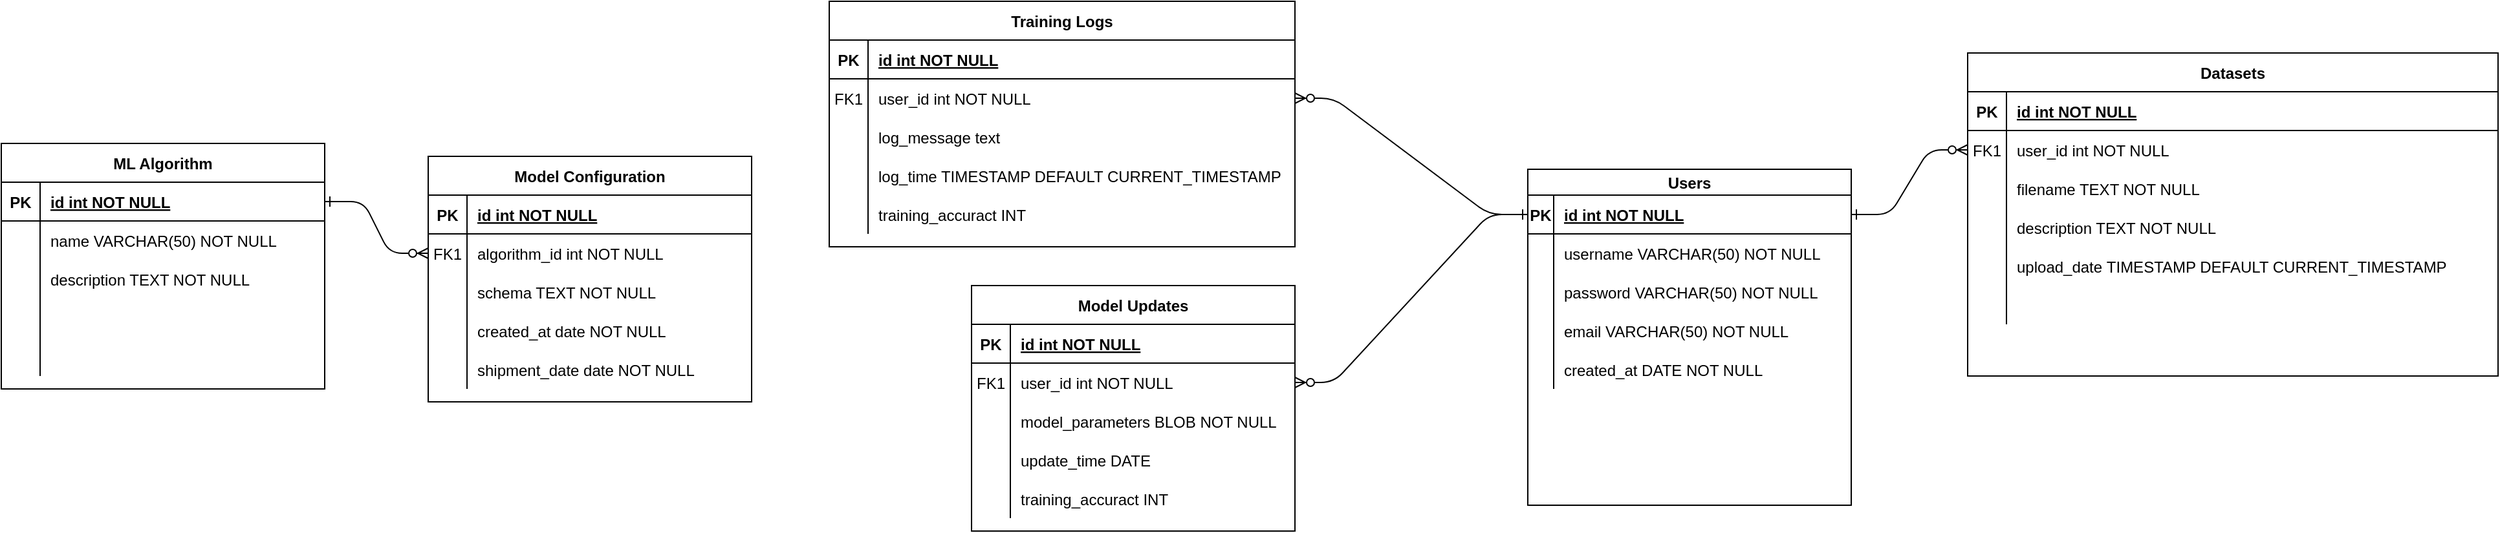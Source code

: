 <mxfile version="23.0.2" type="device">
  <diagram id="R2lEEEUBdFMjLlhIrx00" name="Page-1">
    <mxGraphModel dx="3144" dy="2044" grid="1" gridSize="10" guides="1" tooltips="1" connect="1" arrows="1" fold="1" page="1" pageScale="1" pageWidth="850" pageHeight="1100" math="0" shadow="0" extFonts="Permanent Marker^https://fonts.googleapis.com/css?family=Permanent+Marker">
      <root>
        <mxCell id="0" />
        <mxCell id="1" parent="0" />
        <mxCell id="C-vyLk0tnHw3VtMMgP7b-1" value="" style="edgeStyle=entityRelationEdgeStyle;endArrow=ERzeroToMany;startArrow=ERone;endFill=1;startFill=0;" parent="1" source="C-vyLk0tnHw3VtMMgP7b-24" target="C-vyLk0tnHw3VtMMgP7b-6" edge="1">
          <mxGeometry width="100" height="100" relative="1" as="geometry">
            <mxPoint x="340" y="720" as="sourcePoint" />
            <mxPoint x="440" y="620" as="targetPoint" />
          </mxGeometry>
        </mxCell>
        <mxCell id="C-vyLk0tnHw3VtMMgP7b-2" value="Datasets" style="shape=table;startSize=30;container=1;collapsible=1;childLayout=tableLayout;fixedRows=1;rowLines=0;fontStyle=1;align=center;resizeLast=1;" parent="1" vertex="1">
          <mxGeometry x="460" y="30" width="410" height="250" as="geometry" />
        </mxCell>
        <mxCell id="C-vyLk0tnHw3VtMMgP7b-3" value="" style="shape=partialRectangle;collapsible=0;dropTarget=0;pointerEvents=0;fillColor=none;points=[[0,0.5],[1,0.5]];portConstraint=eastwest;top=0;left=0;right=0;bottom=1;" parent="C-vyLk0tnHw3VtMMgP7b-2" vertex="1">
          <mxGeometry y="30" width="410" height="30" as="geometry" />
        </mxCell>
        <mxCell id="C-vyLk0tnHw3VtMMgP7b-4" value="PK" style="shape=partialRectangle;overflow=hidden;connectable=0;fillColor=none;top=0;left=0;bottom=0;right=0;fontStyle=1;" parent="C-vyLk0tnHw3VtMMgP7b-3" vertex="1">
          <mxGeometry width="30" height="30" as="geometry">
            <mxRectangle width="30" height="30" as="alternateBounds" />
          </mxGeometry>
        </mxCell>
        <mxCell id="C-vyLk0tnHw3VtMMgP7b-5" value="id int NOT NULL " style="shape=partialRectangle;overflow=hidden;connectable=0;fillColor=none;top=0;left=0;bottom=0;right=0;align=left;spacingLeft=6;fontStyle=5;" parent="C-vyLk0tnHw3VtMMgP7b-3" vertex="1">
          <mxGeometry x="30" width="380" height="30" as="geometry">
            <mxRectangle width="380" height="30" as="alternateBounds" />
          </mxGeometry>
        </mxCell>
        <mxCell id="C-vyLk0tnHw3VtMMgP7b-6" value="" style="shape=partialRectangle;collapsible=0;dropTarget=0;pointerEvents=0;fillColor=none;points=[[0,0.5],[1,0.5]];portConstraint=eastwest;top=0;left=0;right=0;bottom=0;" parent="C-vyLk0tnHw3VtMMgP7b-2" vertex="1">
          <mxGeometry y="60" width="410" height="30" as="geometry" />
        </mxCell>
        <mxCell id="C-vyLk0tnHw3VtMMgP7b-7" value="FK1" style="shape=partialRectangle;overflow=hidden;connectable=0;fillColor=none;top=0;left=0;bottom=0;right=0;" parent="C-vyLk0tnHw3VtMMgP7b-6" vertex="1">
          <mxGeometry width="30" height="30" as="geometry">
            <mxRectangle width="30" height="30" as="alternateBounds" />
          </mxGeometry>
        </mxCell>
        <mxCell id="C-vyLk0tnHw3VtMMgP7b-8" value="user_id int NOT NULL" style="shape=partialRectangle;overflow=hidden;connectable=0;fillColor=none;top=0;left=0;bottom=0;right=0;align=left;spacingLeft=6;" parent="C-vyLk0tnHw3VtMMgP7b-6" vertex="1">
          <mxGeometry x="30" width="380" height="30" as="geometry">
            <mxRectangle width="380" height="30" as="alternateBounds" />
          </mxGeometry>
        </mxCell>
        <mxCell id="C-vyLk0tnHw3VtMMgP7b-9" value="" style="shape=partialRectangle;collapsible=0;dropTarget=0;pointerEvents=0;fillColor=none;points=[[0,0.5],[1,0.5]];portConstraint=eastwest;top=0;left=0;right=0;bottom=0;" parent="C-vyLk0tnHw3VtMMgP7b-2" vertex="1">
          <mxGeometry y="90" width="410" height="30" as="geometry" />
        </mxCell>
        <mxCell id="C-vyLk0tnHw3VtMMgP7b-10" value="" style="shape=partialRectangle;overflow=hidden;connectable=0;fillColor=none;top=0;left=0;bottom=0;right=0;" parent="C-vyLk0tnHw3VtMMgP7b-9" vertex="1">
          <mxGeometry width="30" height="30" as="geometry">
            <mxRectangle width="30" height="30" as="alternateBounds" />
          </mxGeometry>
        </mxCell>
        <mxCell id="C-vyLk0tnHw3VtMMgP7b-11" value="filename TEXT NOT NULL" style="shape=partialRectangle;overflow=hidden;connectable=0;fillColor=none;top=0;left=0;bottom=0;right=0;align=left;spacingLeft=6;" parent="C-vyLk0tnHw3VtMMgP7b-9" vertex="1">
          <mxGeometry x="30" width="380" height="30" as="geometry">
            <mxRectangle width="380" height="30" as="alternateBounds" />
          </mxGeometry>
        </mxCell>
        <mxCell id="3nTFd2kiNHn9nHSguyps-13" value="" style="shape=partialRectangle;collapsible=0;dropTarget=0;pointerEvents=0;fillColor=none;points=[[0,0.5],[1,0.5]];portConstraint=eastwest;top=0;left=0;right=0;bottom=0;" vertex="1" parent="C-vyLk0tnHw3VtMMgP7b-2">
          <mxGeometry y="120" width="410" height="30" as="geometry" />
        </mxCell>
        <mxCell id="3nTFd2kiNHn9nHSguyps-14" value="" style="shape=partialRectangle;overflow=hidden;connectable=0;fillColor=none;top=0;left=0;bottom=0;right=0;" vertex="1" parent="3nTFd2kiNHn9nHSguyps-13">
          <mxGeometry width="30" height="30" as="geometry">
            <mxRectangle width="30" height="30" as="alternateBounds" />
          </mxGeometry>
        </mxCell>
        <mxCell id="3nTFd2kiNHn9nHSguyps-15" value="description TEXT NOT NULL" style="shape=partialRectangle;overflow=hidden;connectable=0;fillColor=none;top=0;left=0;bottom=0;right=0;align=left;spacingLeft=6;" vertex="1" parent="3nTFd2kiNHn9nHSguyps-13">
          <mxGeometry x="30" width="380" height="30" as="geometry">
            <mxRectangle width="380" height="30" as="alternateBounds" />
          </mxGeometry>
        </mxCell>
        <mxCell id="3nTFd2kiNHn9nHSguyps-16" value="" style="shape=partialRectangle;collapsible=0;dropTarget=0;pointerEvents=0;fillColor=none;points=[[0,0.5],[1,0.5]];portConstraint=eastwest;top=0;left=0;right=0;bottom=0;" vertex="1" parent="C-vyLk0tnHw3VtMMgP7b-2">
          <mxGeometry y="150" width="410" height="30" as="geometry" />
        </mxCell>
        <mxCell id="3nTFd2kiNHn9nHSguyps-17" value="" style="shape=partialRectangle;overflow=hidden;connectable=0;fillColor=none;top=0;left=0;bottom=0;right=0;" vertex="1" parent="3nTFd2kiNHn9nHSguyps-16">
          <mxGeometry width="30" height="30" as="geometry">
            <mxRectangle width="30" height="30" as="alternateBounds" />
          </mxGeometry>
        </mxCell>
        <mxCell id="3nTFd2kiNHn9nHSguyps-18" value="upload_date TIMESTAMP DEFAULT CURRENT_TIMESTAMP" style="shape=partialRectangle;overflow=hidden;connectable=0;fillColor=none;top=0;left=0;bottom=0;right=0;align=left;spacingLeft=6;" vertex="1" parent="3nTFd2kiNHn9nHSguyps-16">
          <mxGeometry x="30" width="380" height="30" as="geometry">
            <mxRectangle width="380" height="30" as="alternateBounds" />
          </mxGeometry>
        </mxCell>
        <mxCell id="3nTFd2kiNHn9nHSguyps-19" value="" style="shape=partialRectangle;collapsible=0;dropTarget=0;pointerEvents=0;fillColor=none;points=[[0,0.5],[1,0.5]];portConstraint=eastwest;top=0;left=0;right=0;bottom=0;" vertex="1" parent="C-vyLk0tnHw3VtMMgP7b-2">
          <mxGeometry y="180" width="410" height="30" as="geometry" />
        </mxCell>
        <mxCell id="3nTFd2kiNHn9nHSguyps-20" value="" style="shape=partialRectangle;overflow=hidden;connectable=0;fillColor=none;top=0;left=0;bottom=0;right=0;" vertex="1" parent="3nTFd2kiNHn9nHSguyps-19">
          <mxGeometry width="30" height="30" as="geometry">
            <mxRectangle width="30" height="30" as="alternateBounds" />
          </mxGeometry>
        </mxCell>
        <mxCell id="3nTFd2kiNHn9nHSguyps-21" value="" style="shape=partialRectangle;overflow=hidden;connectable=0;fillColor=none;top=0;left=0;bottom=0;right=0;align=left;spacingLeft=6;" vertex="1" parent="3nTFd2kiNHn9nHSguyps-19">
          <mxGeometry x="30" width="380" height="30" as="geometry">
            <mxRectangle width="380" height="30" as="alternateBounds" />
          </mxGeometry>
        </mxCell>
        <mxCell id="C-vyLk0tnHw3VtMMgP7b-13" value="Model Configuration" style="shape=table;startSize=30;container=1;collapsible=1;childLayout=tableLayout;fixedRows=1;rowLines=0;fontStyle=1;align=center;resizeLast=1;" parent="1" vertex="1">
          <mxGeometry x="-730" y="110" width="250" height="190" as="geometry" />
        </mxCell>
        <mxCell id="C-vyLk0tnHw3VtMMgP7b-14" value="" style="shape=partialRectangle;collapsible=0;dropTarget=0;pointerEvents=0;fillColor=none;points=[[0,0.5],[1,0.5]];portConstraint=eastwest;top=0;left=0;right=0;bottom=1;" parent="C-vyLk0tnHw3VtMMgP7b-13" vertex="1">
          <mxGeometry y="30" width="250" height="30" as="geometry" />
        </mxCell>
        <mxCell id="C-vyLk0tnHw3VtMMgP7b-15" value="PK" style="shape=partialRectangle;overflow=hidden;connectable=0;fillColor=none;top=0;left=0;bottom=0;right=0;fontStyle=1;" parent="C-vyLk0tnHw3VtMMgP7b-14" vertex="1">
          <mxGeometry width="30" height="30" as="geometry">
            <mxRectangle width="30" height="30" as="alternateBounds" />
          </mxGeometry>
        </mxCell>
        <mxCell id="C-vyLk0tnHw3VtMMgP7b-16" value="id int NOT NULL " style="shape=partialRectangle;overflow=hidden;connectable=0;fillColor=none;top=0;left=0;bottom=0;right=0;align=left;spacingLeft=6;fontStyle=5;" parent="C-vyLk0tnHw3VtMMgP7b-14" vertex="1">
          <mxGeometry x="30" width="220" height="30" as="geometry">
            <mxRectangle width="220" height="30" as="alternateBounds" />
          </mxGeometry>
        </mxCell>
        <mxCell id="C-vyLk0tnHw3VtMMgP7b-17" value="" style="shape=partialRectangle;collapsible=0;dropTarget=0;pointerEvents=0;fillColor=none;points=[[0,0.5],[1,0.5]];portConstraint=eastwest;top=0;left=0;right=0;bottom=0;" parent="C-vyLk0tnHw3VtMMgP7b-13" vertex="1">
          <mxGeometry y="60" width="250" height="30" as="geometry" />
        </mxCell>
        <mxCell id="C-vyLk0tnHw3VtMMgP7b-18" value="FK1" style="shape=partialRectangle;overflow=hidden;connectable=0;fillColor=none;top=0;left=0;bottom=0;right=0;" parent="C-vyLk0tnHw3VtMMgP7b-17" vertex="1">
          <mxGeometry width="30" height="30" as="geometry">
            <mxRectangle width="30" height="30" as="alternateBounds" />
          </mxGeometry>
        </mxCell>
        <mxCell id="C-vyLk0tnHw3VtMMgP7b-19" value="algorithm_id int NOT NULL" style="shape=partialRectangle;overflow=hidden;connectable=0;fillColor=none;top=0;left=0;bottom=0;right=0;align=left;spacingLeft=6;" parent="C-vyLk0tnHw3VtMMgP7b-17" vertex="1">
          <mxGeometry x="30" width="220" height="30" as="geometry">
            <mxRectangle width="220" height="30" as="alternateBounds" />
          </mxGeometry>
        </mxCell>
        <mxCell id="C-vyLk0tnHw3VtMMgP7b-20" value="" style="shape=partialRectangle;collapsible=0;dropTarget=0;pointerEvents=0;fillColor=none;points=[[0,0.5],[1,0.5]];portConstraint=eastwest;top=0;left=0;right=0;bottom=0;" parent="C-vyLk0tnHw3VtMMgP7b-13" vertex="1">
          <mxGeometry y="90" width="250" height="30" as="geometry" />
        </mxCell>
        <mxCell id="C-vyLk0tnHw3VtMMgP7b-21" value="" style="shape=partialRectangle;overflow=hidden;connectable=0;fillColor=none;top=0;left=0;bottom=0;right=0;" parent="C-vyLk0tnHw3VtMMgP7b-20" vertex="1">
          <mxGeometry width="30" height="30" as="geometry">
            <mxRectangle width="30" height="30" as="alternateBounds" />
          </mxGeometry>
        </mxCell>
        <mxCell id="C-vyLk0tnHw3VtMMgP7b-22" value="schema TEXT NOT NULL" style="shape=partialRectangle;overflow=hidden;connectable=0;fillColor=none;top=0;left=0;bottom=0;right=0;align=left;spacingLeft=6;" parent="C-vyLk0tnHw3VtMMgP7b-20" vertex="1">
          <mxGeometry x="30" width="220" height="30" as="geometry">
            <mxRectangle width="220" height="30" as="alternateBounds" />
          </mxGeometry>
        </mxCell>
        <mxCell id="3nTFd2kiNHn9nHSguyps-22" value="" style="shape=partialRectangle;collapsible=0;dropTarget=0;pointerEvents=0;fillColor=none;points=[[0,0.5],[1,0.5]];portConstraint=eastwest;top=0;left=0;right=0;bottom=0;" vertex="1" parent="C-vyLk0tnHw3VtMMgP7b-13">
          <mxGeometry y="120" width="250" height="30" as="geometry" />
        </mxCell>
        <mxCell id="3nTFd2kiNHn9nHSguyps-23" value="" style="shape=partialRectangle;overflow=hidden;connectable=0;fillColor=none;top=0;left=0;bottom=0;right=0;" vertex="1" parent="3nTFd2kiNHn9nHSguyps-22">
          <mxGeometry width="30" height="30" as="geometry">
            <mxRectangle width="30" height="30" as="alternateBounds" />
          </mxGeometry>
        </mxCell>
        <mxCell id="3nTFd2kiNHn9nHSguyps-24" value="created_at date NOT NULL" style="shape=partialRectangle;overflow=hidden;connectable=0;fillColor=none;top=0;left=0;bottom=0;right=0;align=left;spacingLeft=6;" vertex="1" parent="3nTFd2kiNHn9nHSguyps-22">
          <mxGeometry x="30" width="220" height="30" as="geometry">
            <mxRectangle width="220" height="30" as="alternateBounds" />
          </mxGeometry>
        </mxCell>
        <mxCell id="3nTFd2kiNHn9nHSguyps-25" value="" style="shape=partialRectangle;collapsible=0;dropTarget=0;pointerEvents=0;fillColor=none;points=[[0,0.5],[1,0.5]];portConstraint=eastwest;top=0;left=0;right=0;bottom=0;" vertex="1" parent="C-vyLk0tnHw3VtMMgP7b-13">
          <mxGeometry y="150" width="250" height="30" as="geometry" />
        </mxCell>
        <mxCell id="3nTFd2kiNHn9nHSguyps-26" value="" style="shape=partialRectangle;overflow=hidden;connectable=0;fillColor=none;top=0;left=0;bottom=0;right=0;" vertex="1" parent="3nTFd2kiNHn9nHSguyps-25">
          <mxGeometry width="30" height="30" as="geometry">
            <mxRectangle width="30" height="30" as="alternateBounds" />
          </mxGeometry>
        </mxCell>
        <mxCell id="3nTFd2kiNHn9nHSguyps-27" value="shipment_date date NOT NULL" style="shape=partialRectangle;overflow=hidden;connectable=0;fillColor=none;top=0;left=0;bottom=0;right=0;align=left;spacingLeft=6;" vertex="1" parent="3nTFd2kiNHn9nHSguyps-25">
          <mxGeometry x="30" width="220" height="30" as="geometry">
            <mxRectangle width="220" height="30" as="alternateBounds" />
          </mxGeometry>
        </mxCell>
        <mxCell id="C-vyLk0tnHw3VtMMgP7b-23" value="Users" style="shape=table;startSize=20;container=1;collapsible=1;childLayout=tableLayout;fixedRows=1;rowLines=0;fontStyle=1;align=center;resizeLast=1;" parent="1" vertex="1">
          <mxGeometry x="120" y="120" width="250" height="260" as="geometry" />
        </mxCell>
        <mxCell id="C-vyLk0tnHw3VtMMgP7b-24" value="" style="shape=partialRectangle;collapsible=0;dropTarget=0;pointerEvents=0;fillColor=none;points=[[0,0.5],[1,0.5]];portConstraint=eastwest;top=0;left=0;right=0;bottom=1;" parent="C-vyLk0tnHw3VtMMgP7b-23" vertex="1">
          <mxGeometry y="20" width="250" height="30" as="geometry" />
        </mxCell>
        <mxCell id="C-vyLk0tnHw3VtMMgP7b-25" value="PK" style="shape=partialRectangle;overflow=hidden;connectable=0;fillColor=none;top=0;left=0;bottom=0;right=0;fontStyle=1;" parent="C-vyLk0tnHw3VtMMgP7b-24" vertex="1">
          <mxGeometry width="20" height="30" as="geometry">
            <mxRectangle width="20" height="30" as="alternateBounds" />
          </mxGeometry>
        </mxCell>
        <mxCell id="C-vyLk0tnHw3VtMMgP7b-26" value="id int NOT NULL " style="shape=partialRectangle;overflow=hidden;connectable=0;fillColor=none;top=0;left=0;bottom=0;right=0;align=left;spacingLeft=6;fontStyle=5;" parent="C-vyLk0tnHw3VtMMgP7b-24" vertex="1">
          <mxGeometry x="20" width="230" height="30" as="geometry">
            <mxRectangle width="230" height="30" as="alternateBounds" />
          </mxGeometry>
        </mxCell>
        <mxCell id="C-vyLk0tnHw3VtMMgP7b-27" value="" style="shape=partialRectangle;collapsible=0;dropTarget=0;pointerEvents=0;fillColor=none;points=[[0,0.5],[1,0.5]];portConstraint=eastwest;top=0;left=0;right=0;bottom=0;" parent="C-vyLk0tnHw3VtMMgP7b-23" vertex="1">
          <mxGeometry y="50" width="250" height="30" as="geometry" />
        </mxCell>
        <mxCell id="C-vyLk0tnHw3VtMMgP7b-28" value="" style="shape=partialRectangle;overflow=hidden;connectable=0;fillColor=none;top=0;left=0;bottom=0;right=0;" parent="C-vyLk0tnHw3VtMMgP7b-27" vertex="1">
          <mxGeometry width="20" height="30" as="geometry">
            <mxRectangle width="20" height="30" as="alternateBounds" />
          </mxGeometry>
        </mxCell>
        <mxCell id="C-vyLk0tnHw3VtMMgP7b-29" value="username VARCHAR(50) NOT NULL" style="shape=partialRectangle;overflow=hidden;connectable=0;fillColor=none;top=0;left=0;bottom=0;right=0;align=left;spacingLeft=6;" parent="C-vyLk0tnHw3VtMMgP7b-27" vertex="1">
          <mxGeometry x="20" width="230" height="30" as="geometry">
            <mxRectangle width="230" height="30" as="alternateBounds" />
          </mxGeometry>
        </mxCell>
        <mxCell id="3nTFd2kiNHn9nHSguyps-4" value="" style="shape=partialRectangle;collapsible=0;dropTarget=0;pointerEvents=0;fillColor=none;points=[[0,0.5],[1,0.5]];portConstraint=eastwest;top=0;left=0;right=0;bottom=0;" vertex="1" parent="C-vyLk0tnHw3VtMMgP7b-23">
          <mxGeometry y="80" width="250" height="30" as="geometry" />
        </mxCell>
        <mxCell id="3nTFd2kiNHn9nHSguyps-5" value="" style="shape=partialRectangle;overflow=hidden;connectable=0;fillColor=none;top=0;left=0;bottom=0;right=0;" vertex="1" parent="3nTFd2kiNHn9nHSguyps-4">
          <mxGeometry width="20" height="30" as="geometry">
            <mxRectangle width="20" height="30" as="alternateBounds" />
          </mxGeometry>
        </mxCell>
        <mxCell id="3nTFd2kiNHn9nHSguyps-6" value="password VARCHAR(50) NOT NULL" style="shape=partialRectangle;overflow=hidden;connectable=0;fillColor=none;top=0;left=0;bottom=0;right=0;align=left;spacingLeft=6;" vertex="1" parent="3nTFd2kiNHn9nHSguyps-4">
          <mxGeometry x="20" width="230" height="30" as="geometry">
            <mxRectangle width="230" height="30" as="alternateBounds" />
          </mxGeometry>
        </mxCell>
        <mxCell id="3nTFd2kiNHn9nHSguyps-7" value="" style="shape=partialRectangle;collapsible=0;dropTarget=0;pointerEvents=0;fillColor=none;points=[[0,0.5],[1,0.5]];portConstraint=eastwest;top=0;left=0;right=0;bottom=0;" vertex="1" parent="C-vyLk0tnHw3VtMMgP7b-23">
          <mxGeometry y="110" width="250" height="30" as="geometry" />
        </mxCell>
        <mxCell id="3nTFd2kiNHn9nHSguyps-8" value="" style="shape=partialRectangle;overflow=hidden;connectable=0;fillColor=none;top=0;left=0;bottom=0;right=0;" vertex="1" parent="3nTFd2kiNHn9nHSguyps-7">
          <mxGeometry width="20" height="30" as="geometry">
            <mxRectangle width="20" height="30" as="alternateBounds" />
          </mxGeometry>
        </mxCell>
        <mxCell id="3nTFd2kiNHn9nHSguyps-9" value="email VARCHAR(50) NOT NULL" style="shape=partialRectangle;overflow=hidden;connectable=0;fillColor=none;top=0;left=0;bottom=0;right=0;align=left;spacingLeft=6;" vertex="1" parent="3nTFd2kiNHn9nHSguyps-7">
          <mxGeometry x="20" width="230" height="30" as="geometry">
            <mxRectangle width="230" height="30" as="alternateBounds" />
          </mxGeometry>
        </mxCell>
        <mxCell id="3nTFd2kiNHn9nHSguyps-10" value="" style="shape=partialRectangle;collapsible=0;dropTarget=0;pointerEvents=0;fillColor=none;points=[[0,0.5],[1,0.5]];portConstraint=eastwest;top=0;left=0;right=0;bottom=0;" vertex="1" parent="C-vyLk0tnHw3VtMMgP7b-23">
          <mxGeometry y="140" width="250" height="30" as="geometry" />
        </mxCell>
        <mxCell id="3nTFd2kiNHn9nHSguyps-11" value="" style="shape=partialRectangle;overflow=hidden;connectable=0;fillColor=none;top=0;left=0;bottom=0;right=0;" vertex="1" parent="3nTFd2kiNHn9nHSguyps-10">
          <mxGeometry width="20" height="30" as="geometry">
            <mxRectangle width="20" height="30" as="alternateBounds" />
          </mxGeometry>
        </mxCell>
        <mxCell id="3nTFd2kiNHn9nHSguyps-12" value="created_at DATE NOT NULL" style="shape=partialRectangle;overflow=hidden;connectable=0;fillColor=none;top=0;left=0;bottom=0;right=0;align=left;spacingLeft=6;" vertex="1" parent="3nTFd2kiNHn9nHSguyps-10">
          <mxGeometry x="20" width="230" height="30" as="geometry">
            <mxRectangle width="230" height="30" as="alternateBounds" />
          </mxGeometry>
        </mxCell>
        <mxCell id="3nTFd2kiNHn9nHSguyps-28" value="Model Updates" style="shape=table;startSize=30;container=1;collapsible=1;childLayout=tableLayout;fixedRows=1;rowLines=0;fontStyle=1;align=center;resizeLast=1;" vertex="1" parent="1">
          <mxGeometry x="-310" y="210" width="250" height="190" as="geometry" />
        </mxCell>
        <mxCell id="3nTFd2kiNHn9nHSguyps-29" value="" style="shape=partialRectangle;collapsible=0;dropTarget=0;pointerEvents=0;fillColor=none;points=[[0,0.5],[1,0.5]];portConstraint=eastwest;top=0;left=0;right=0;bottom=1;" vertex="1" parent="3nTFd2kiNHn9nHSguyps-28">
          <mxGeometry y="30" width="250" height="30" as="geometry" />
        </mxCell>
        <mxCell id="3nTFd2kiNHn9nHSguyps-30" value="PK" style="shape=partialRectangle;overflow=hidden;connectable=0;fillColor=none;top=0;left=0;bottom=0;right=0;fontStyle=1;" vertex="1" parent="3nTFd2kiNHn9nHSguyps-29">
          <mxGeometry width="30" height="30" as="geometry">
            <mxRectangle width="30" height="30" as="alternateBounds" />
          </mxGeometry>
        </mxCell>
        <mxCell id="3nTFd2kiNHn9nHSguyps-31" value="id int NOT NULL " style="shape=partialRectangle;overflow=hidden;connectable=0;fillColor=none;top=0;left=0;bottom=0;right=0;align=left;spacingLeft=6;fontStyle=5;" vertex="1" parent="3nTFd2kiNHn9nHSguyps-29">
          <mxGeometry x="30" width="220" height="30" as="geometry">
            <mxRectangle width="220" height="30" as="alternateBounds" />
          </mxGeometry>
        </mxCell>
        <mxCell id="3nTFd2kiNHn9nHSguyps-32" value="" style="shape=partialRectangle;collapsible=0;dropTarget=0;pointerEvents=0;fillColor=none;points=[[0,0.5],[1,0.5]];portConstraint=eastwest;top=0;left=0;right=0;bottom=0;" vertex="1" parent="3nTFd2kiNHn9nHSguyps-28">
          <mxGeometry y="60" width="250" height="30" as="geometry" />
        </mxCell>
        <mxCell id="3nTFd2kiNHn9nHSguyps-33" value="FK1" style="shape=partialRectangle;overflow=hidden;connectable=0;fillColor=none;top=0;left=0;bottom=0;right=0;" vertex="1" parent="3nTFd2kiNHn9nHSguyps-32">
          <mxGeometry width="30" height="30" as="geometry">
            <mxRectangle width="30" height="30" as="alternateBounds" />
          </mxGeometry>
        </mxCell>
        <mxCell id="3nTFd2kiNHn9nHSguyps-34" value="user_id int NOT NULL" style="shape=partialRectangle;overflow=hidden;connectable=0;fillColor=none;top=0;left=0;bottom=0;right=0;align=left;spacingLeft=6;" vertex="1" parent="3nTFd2kiNHn9nHSguyps-32">
          <mxGeometry x="30" width="220" height="30" as="geometry">
            <mxRectangle width="220" height="30" as="alternateBounds" />
          </mxGeometry>
        </mxCell>
        <mxCell id="3nTFd2kiNHn9nHSguyps-35" value="" style="shape=partialRectangle;collapsible=0;dropTarget=0;pointerEvents=0;fillColor=none;points=[[0,0.5],[1,0.5]];portConstraint=eastwest;top=0;left=0;right=0;bottom=0;" vertex="1" parent="3nTFd2kiNHn9nHSguyps-28">
          <mxGeometry y="90" width="250" height="30" as="geometry" />
        </mxCell>
        <mxCell id="3nTFd2kiNHn9nHSguyps-36" value="" style="shape=partialRectangle;overflow=hidden;connectable=0;fillColor=none;top=0;left=0;bottom=0;right=0;" vertex="1" parent="3nTFd2kiNHn9nHSguyps-35">
          <mxGeometry width="30" height="30" as="geometry">
            <mxRectangle width="30" height="30" as="alternateBounds" />
          </mxGeometry>
        </mxCell>
        <mxCell id="3nTFd2kiNHn9nHSguyps-37" value="model_parameters BLOB NOT NULL" style="shape=partialRectangle;overflow=hidden;connectable=0;fillColor=none;top=0;left=0;bottom=0;right=0;align=left;spacingLeft=6;" vertex="1" parent="3nTFd2kiNHn9nHSguyps-35">
          <mxGeometry x="30" width="220" height="30" as="geometry">
            <mxRectangle width="220" height="30" as="alternateBounds" />
          </mxGeometry>
        </mxCell>
        <mxCell id="3nTFd2kiNHn9nHSguyps-38" value="" style="shape=partialRectangle;collapsible=0;dropTarget=0;pointerEvents=0;fillColor=none;points=[[0,0.5],[1,0.5]];portConstraint=eastwest;top=0;left=0;right=0;bottom=0;" vertex="1" parent="3nTFd2kiNHn9nHSguyps-28">
          <mxGeometry y="120" width="250" height="30" as="geometry" />
        </mxCell>
        <mxCell id="3nTFd2kiNHn9nHSguyps-39" value="" style="shape=partialRectangle;overflow=hidden;connectable=0;fillColor=none;top=0;left=0;bottom=0;right=0;" vertex="1" parent="3nTFd2kiNHn9nHSguyps-38">
          <mxGeometry width="30" height="30" as="geometry">
            <mxRectangle width="30" height="30" as="alternateBounds" />
          </mxGeometry>
        </mxCell>
        <mxCell id="3nTFd2kiNHn9nHSguyps-40" value="update_time DATE" style="shape=partialRectangle;overflow=hidden;connectable=0;fillColor=none;top=0;left=0;bottom=0;right=0;align=left;spacingLeft=6;" vertex="1" parent="3nTFd2kiNHn9nHSguyps-38">
          <mxGeometry x="30" width="220" height="30" as="geometry">
            <mxRectangle width="220" height="30" as="alternateBounds" />
          </mxGeometry>
        </mxCell>
        <mxCell id="3nTFd2kiNHn9nHSguyps-41" value="" style="shape=partialRectangle;collapsible=0;dropTarget=0;pointerEvents=0;fillColor=none;points=[[0,0.5],[1,0.5]];portConstraint=eastwest;top=0;left=0;right=0;bottom=0;" vertex="1" parent="3nTFd2kiNHn9nHSguyps-28">
          <mxGeometry y="150" width="250" height="30" as="geometry" />
        </mxCell>
        <mxCell id="3nTFd2kiNHn9nHSguyps-42" value="" style="shape=partialRectangle;overflow=hidden;connectable=0;fillColor=none;top=0;left=0;bottom=0;right=0;" vertex="1" parent="3nTFd2kiNHn9nHSguyps-41">
          <mxGeometry width="30" height="30" as="geometry">
            <mxRectangle width="30" height="30" as="alternateBounds" />
          </mxGeometry>
        </mxCell>
        <mxCell id="3nTFd2kiNHn9nHSguyps-43" value="training_accuract INT " style="shape=partialRectangle;overflow=hidden;connectable=0;fillColor=none;top=0;left=0;bottom=0;right=0;align=left;spacingLeft=6;" vertex="1" parent="3nTFd2kiNHn9nHSguyps-41">
          <mxGeometry x="30" width="220" height="30" as="geometry">
            <mxRectangle width="220" height="30" as="alternateBounds" />
          </mxGeometry>
        </mxCell>
        <mxCell id="3nTFd2kiNHn9nHSguyps-44" value="Training Logs" style="shape=table;startSize=30;container=1;collapsible=1;childLayout=tableLayout;fixedRows=1;rowLines=0;fontStyle=1;align=center;resizeLast=1;" vertex="1" parent="1">
          <mxGeometry x="-420" y="-10" width="360" height="190" as="geometry" />
        </mxCell>
        <mxCell id="3nTFd2kiNHn9nHSguyps-45" value="" style="shape=partialRectangle;collapsible=0;dropTarget=0;pointerEvents=0;fillColor=none;points=[[0,0.5],[1,0.5]];portConstraint=eastwest;top=0;left=0;right=0;bottom=1;" vertex="1" parent="3nTFd2kiNHn9nHSguyps-44">
          <mxGeometry y="30" width="360" height="30" as="geometry" />
        </mxCell>
        <mxCell id="3nTFd2kiNHn9nHSguyps-46" value="PK" style="shape=partialRectangle;overflow=hidden;connectable=0;fillColor=none;top=0;left=0;bottom=0;right=0;fontStyle=1;" vertex="1" parent="3nTFd2kiNHn9nHSguyps-45">
          <mxGeometry width="30" height="30" as="geometry">
            <mxRectangle width="30" height="30" as="alternateBounds" />
          </mxGeometry>
        </mxCell>
        <mxCell id="3nTFd2kiNHn9nHSguyps-47" value="id int NOT NULL " style="shape=partialRectangle;overflow=hidden;connectable=0;fillColor=none;top=0;left=0;bottom=0;right=0;align=left;spacingLeft=6;fontStyle=5;" vertex="1" parent="3nTFd2kiNHn9nHSguyps-45">
          <mxGeometry x="30" width="330" height="30" as="geometry">
            <mxRectangle width="330" height="30" as="alternateBounds" />
          </mxGeometry>
        </mxCell>
        <mxCell id="3nTFd2kiNHn9nHSguyps-48" value="" style="shape=partialRectangle;collapsible=0;dropTarget=0;pointerEvents=0;fillColor=none;points=[[0,0.5],[1,0.5]];portConstraint=eastwest;top=0;left=0;right=0;bottom=0;" vertex="1" parent="3nTFd2kiNHn9nHSguyps-44">
          <mxGeometry y="60" width="360" height="30" as="geometry" />
        </mxCell>
        <mxCell id="3nTFd2kiNHn9nHSguyps-49" value="FK1" style="shape=partialRectangle;overflow=hidden;connectable=0;fillColor=none;top=0;left=0;bottom=0;right=0;" vertex="1" parent="3nTFd2kiNHn9nHSguyps-48">
          <mxGeometry width="30" height="30" as="geometry">
            <mxRectangle width="30" height="30" as="alternateBounds" />
          </mxGeometry>
        </mxCell>
        <mxCell id="3nTFd2kiNHn9nHSguyps-50" value="user_id int NOT NULL" style="shape=partialRectangle;overflow=hidden;connectable=0;fillColor=none;top=0;left=0;bottom=0;right=0;align=left;spacingLeft=6;" vertex="1" parent="3nTFd2kiNHn9nHSguyps-48">
          <mxGeometry x="30" width="330" height="30" as="geometry">
            <mxRectangle width="330" height="30" as="alternateBounds" />
          </mxGeometry>
        </mxCell>
        <mxCell id="3nTFd2kiNHn9nHSguyps-51" value="" style="shape=partialRectangle;collapsible=0;dropTarget=0;pointerEvents=0;fillColor=none;points=[[0,0.5],[1,0.5]];portConstraint=eastwest;top=0;left=0;right=0;bottom=0;" vertex="1" parent="3nTFd2kiNHn9nHSguyps-44">
          <mxGeometry y="90" width="360" height="30" as="geometry" />
        </mxCell>
        <mxCell id="3nTFd2kiNHn9nHSguyps-52" value="" style="shape=partialRectangle;overflow=hidden;connectable=0;fillColor=none;top=0;left=0;bottom=0;right=0;" vertex="1" parent="3nTFd2kiNHn9nHSguyps-51">
          <mxGeometry width="30" height="30" as="geometry">
            <mxRectangle width="30" height="30" as="alternateBounds" />
          </mxGeometry>
        </mxCell>
        <mxCell id="3nTFd2kiNHn9nHSguyps-53" value="log_message text " style="shape=partialRectangle;overflow=hidden;connectable=0;fillColor=none;top=0;left=0;bottom=0;right=0;align=left;spacingLeft=6;" vertex="1" parent="3nTFd2kiNHn9nHSguyps-51">
          <mxGeometry x="30" width="330" height="30" as="geometry">
            <mxRectangle width="330" height="30" as="alternateBounds" />
          </mxGeometry>
        </mxCell>
        <mxCell id="3nTFd2kiNHn9nHSguyps-54" value="" style="shape=partialRectangle;collapsible=0;dropTarget=0;pointerEvents=0;fillColor=none;points=[[0,0.5],[1,0.5]];portConstraint=eastwest;top=0;left=0;right=0;bottom=0;" vertex="1" parent="3nTFd2kiNHn9nHSguyps-44">
          <mxGeometry y="120" width="360" height="30" as="geometry" />
        </mxCell>
        <mxCell id="3nTFd2kiNHn9nHSguyps-55" value="" style="shape=partialRectangle;overflow=hidden;connectable=0;fillColor=none;top=0;left=0;bottom=0;right=0;" vertex="1" parent="3nTFd2kiNHn9nHSguyps-54">
          <mxGeometry width="30" height="30" as="geometry">
            <mxRectangle width="30" height="30" as="alternateBounds" />
          </mxGeometry>
        </mxCell>
        <mxCell id="3nTFd2kiNHn9nHSguyps-56" value="log_time TIMESTAMP DEFAULT CURRENT_TIMESTAMP" style="shape=partialRectangle;overflow=hidden;connectable=0;fillColor=none;top=0;left=0;bottom=0;right=0;align=left;spacingLeft=6;" vertex="1" parent="3nTFd2kiNHn9nHSguyps-54">
          <mxGeometry x="30" width="330" height="30" as="geometry">
            <mxRectangle width="330" height="30" as="alternateBounds" />
          </mxGeometry>
        </mxCell>
        <mxCell id="3nTFd2kiNHn9nHSguyps-57" value="" style="shape=partialRectangle;collapsible=0;dropTarget=0;pointerEvents=0;fillColor=none;points=[[0,0.5],[1,0.5]];portConstraint=eastwest;top=0;left=0;right=0;bottom=0;" vertex="1" parent="3nTFd2kiNHn9nHSguyps-44">
          <mxGeometry y="150" width="360" height="30" as="geometry" />
        </mxCell>
        <mxCell id="3nTFd2kiNHn9nHSguyps-58" value="" style="shape=partialRectangle;overflow=hidden;connectable=0;fillColor=none;top=0;left=0;bottom=0;right=0;" vertex="1" parent="3nTFd2kiNHn9nHSguyps-57">
          <mxGeometry width="30" height="30" as="geometry">
            <mxRectangle width="30" height="30" as="alternateBounds" />
          </mxGeometry>
        </mxCell>
        <mxCell id="3nTFd2kiNHn9nHSguyps-59" value="training_accuract INT " style="shape=partialRectangle;overflow=hidden;connectable=0;fillColor=none;top=0;left=0;bottom=0;right=0;align=left;spacingLeft=6;" vertex="1" parent="3nTFd2kiNHn9nHSguyps-57">
          <mxGeometry x="30" width="330" height="30" as="geometry">
            <mxRectangle width="330" height="30" as="alternateBounds" />
          </mxGeometry>
        </mxCell>
        <mxCell id="3nTFd2kiNHn9nHSguyps-61" value="" style="edgeStyle=entityRelationEdgeStyle;endArrow=ERzeroToMany;startArrow=ERone;endFill=1;startFill=0;exitX=0;exitY=0.5;exitDx=0;exitDy=0;entryX=1;entryY=0.5;entryDx=0;entryDy=0;" edge="1" parent="1" source="C-vyLk0tnHw3VtMMgP7b-24" target="3nTFd2kiNHn9nHSguyps-48">
          <mxGeometry width="100" height="100" relative="1" as="geometry">
            <mxPoint y="155" as="sourcePoint" />
            <mxPoint x="80" y="195" as="targetPoint" />
          </mxGeometry>
        </mxCell>
        <mxCell id="3nTFd2kiNHn9nHSguyps-62" value="" style="endArrow=ERzeroToMany;startArrow=ERone;endFill=1;startFill=0;entryX=1;entryY=0.5;entryDx=0;entryDy=0;elbow=vertical;exitX=0;exitY=0.5;exitDx=0;exitDy=0;edgeStyle=entityRelationEdgeStyle;" edge="1" parent="1" source="C-vyLk0tnHw3VtMMgP7b-24" target="3nTFd2kiNHn9nHSguyps-32">
          <mxGeometry width="100" height="100" relative="1" as="geometry">
            <mxPoint x="70" y="260" as="sourcePoint" />
            <mxPoint x="-30" y="215" as="targetPoint" />
          </mxGeometry>
        </mxCell>
        <mxCell id="3nTFd2kiNHn9nHSguyps-63" value="ML Algorithm" style="shape=table;startSize=30;container=1;collapsible=1;childLayout=tableLayout;fixedRows=1;rowLines=0;fontStyle=1;align=center;resizeLast=1;" vertex="1" parent="1">
          <mxGeometry x="-1060" y="100" width="250" height="190" as="geometry" />
        </mxCell>
        <mxCell id="3nTFd2kiNHn9nHSguyps-64" value="" style="shape=partialRectangle;collapsible=0;dropTarget=0;pointerEvents=0;fillColor=none;points=[[0,0.5],[1,0.5]];portConstraint=eastwest;top=0;left=0;right=0;bottom=1;" vertex="1" parent="3nTFd2kiNHn9nHSguyps-63">
          <mxGeometry y="30" width="250" height="30" as="geometry" />
        </mxCell>
        <mxCell id="3nTFd2kiNHn9nHSguyps-65" value="PK" style="shape=partialRectangle;overflow=hidden;connectable=0;fillColor=none;top=0;left=0;bottom=0;right=0;fontStyle=1;" vertex="1" parent="3nTFd2kiNHn9nHSguyps-64">
          <mxGeometry width="30" height="30" as="geometry">
            <mxRectangle width="30" height="30" as="alternateBounds" />
          </mxGeometry>
        </mxCell>
        <mxCell id="3nTFd2kiNHn9nHSguyps-66" value="id int NOT NULL " style="shape=partialRectangle;overflow=hidden;connectable=0;fillColor=none;top=0;left=0;bottom=0;right=0;align=left;spacingLeft=6;fontStyle=5;" vertex="1" parent="3nTFd2kiNHn9nHSguyps-64">
          <mxGeometry x="30" width="220" height="30" as="geometry">
            <mxRectangle width="220" height="30" as="alternateBounds" />
          </mxGeometry>
        </mxCell>
        <mxCell id="3nTFd2kiNHn9nHSguyps-67" value="" style="shape=partialRectangle;collapsible=0;dropTarget=0;pointerEvents=0;fillColor=none;points=[[0,0.5],[1,0.5]];portConstraint=eastwest;top=0;left=0;right=0;bottom=0;" vertex="1" parent="3nTFd2kiNHn9nHSguyps-63">
          <mxGeometry y="60" width="250" height="30" as="geometry" />
        </mxCell>
        <mxCell id="3nTFd2kiNHn9nHSguyps-68" value="" style="shape=partialRectangle;overflow=hidden;connectable=0;fillColor=none;top=0;left=0;bottom=0;right=0;" vertex="1" parent="3nTFd2kiNHn9nHSguyps-67">
          <mxGeometry width="30" height="30" as="geometry">
            <mxRectangle width="30" height="30" as="alternateBounds" />
          </mxGeometry>
        </mxCell>
        <mxCell id="3nTFd2kiNHn9nHSguyps-69" value="name VARCHAR(50) NOT NULL" style="shape=partialRectangle;overflow=hidden;connectable=0;fillColor=none;top=0;left=0;bottom=0;right=0;align=left;spacingLeft=6;" vertex="1" parent="3nTFd2kiNHn9nHSguyps-67">
          <mxGeometry x="30" width="220" height="30" as="geometry">
            <mxRectangle width="220" height="30" as="alternateBounds" />
          </mxGeometry>
        </mxCell>
        <mxCell id="3nTFd2kiNHn9nHSguyps-70" value="" style="shape=partialRectangle;collapsible=0;dropTarget=0;pointerEvents=0;fillColor=none;points=[[0,0.5],[1,0.5]];portConstraint=eastwest;top=0;left=0;right=0;bottom=0;" vertex="1" parent="3nTFd2kiNHn9nHSguyps-63">
          <mxGeometry y="90" width="250" height="30" as="geometry" />
        </mxCell>
        <mxCell id="3nTFd2kiNHn9nHSguyps-71" value="" style="shape=partialRectangle;overflow=hidden;connectable=0;fillColor=none;top=0;left=0;bottom=0;right=0;" vertex="1" parent="3nTFd2kiNHn9nHSguyps-70">
          <mxGeometry width="30" height="30" as="geometry">
            <mxRectangle width="30" height="30" as="alternateBounds" />
          </mxGeometry>
        </mxCell>
        <mxCell id="3nTFd2kiNHn9nHSguyps-72" value="description TEXT NOT NULL" style="shape=partialRectangle;overflow=hidden;connectable=0;fillColor=none;top=0;left=0;bottom=0;right=0;align=left;spacingLeft=6;" vertex="1" parent="3nTFd2kiNHn9nHSguyps-70">
          <mxGeometry x="30" width="220" height="30" as="geometry">
            <mxRectangle width="220" height="30" as="alternateBounds" />
          </mxGeometry>
        </mxCell>
        <mxCell id="3nTFd2kiNHn9nHSguyps-73" value="" style="shape=partialRectangle;collapsible=0;dropTarget=0;pointerEvents=0;fillColor=none;points=[[0,0.5],[1,0.5]];portConstraint=eastwest;top=0;left=0;right=0;bottom=0;" vertex="1" parent="3nTFd2kiNHn9nHSguyps-63">
          <mxGeometry y="120" width="250" height="30" as="geometry" />
        </mxCell>
        <mxCell id="3nTFd2kiNHn9nHSguyps-74" value="" style="shape=partialRectangle;overflow=hidden;connectable=0;fillColor=none;top=0;left=0;bottom=0;right=0;" vertex="1" parent="3nTFd2kiNHn9nHSguyps-73">
          <mxGeometry width="30" height="30" as="geometry">
            <mxRectangle width="30" height="30" as="alternateBounds" />
          </mxGeometry>
        </mxCell>
        <mxCell id="3nTFd2kiNHn9nHSguyps-75" value="" style="shape=partialRectangle;overflow=hidden;connectable=0;fillColor=none;top=0;left=0;bottom=0;right=0;align=left;spacingLeft=6;" vertex="1" parent="3nTFd2kiNHn9nHSguyps-73">
          <mxGeometry x="30" width="220" height="30" as="geometry">
            <mxRectangle width="220" height="30" as="alternateBounds" />
          </mxGeometry>
        </mxCell>
        <mxCell id="3nTFd2kiNHn9nHSguyps-76" value="" style="shape=partialRectangle;collapsible=0;dropTarget=0;pointerEvents=0;fillColor=none;points=[[0,0.5],[1,0.5]];portConstraint=eastwest;top=0;left=0;right=0;bottom=0;" vertex="1" parent="3nTFd2kiNHn9nHSguyps-63">
          <mxGeometry y="150" width="250" height="30" as="geometry" />
        </mxCell>
        <mxCell id="3nTFd2kiNHn9nHSguyps-77" value="" style="shape=partialRectangle;overflow=hidden;connectable=0;fillColor=none;top=0;left=0;bottom=0;right=0;" vertex="1" parent="3nTFd2kiNHn9nHSguyps-76">
          <mxGeometry width="30" height="30" as="geometry">
            <mxRectangle width="30" height="30" as="alternateBounds" />
          </mxGeometry>
        </mxCell>
        <mxCell id="3nTFd2kiNHn9nHSguyps-78" value="" style="shape=partialRectangle;overflow=hidden;connectable=0;fillColor=none;top=0;left=0;bottom=0;right=0;align=left;spacingLeft=6;" vertex="1" parent="3nTFd2kiNHn9nHSguyps-76">
          <mxGeometry x="30" width="220" height="30" as="geometry">
            <mxRectangle width="220" height="30" as="alternateBounds" />
          </mxGeometry>
        </mxCell>
        <mxCell id="3nTFd2kiNHn9nHSguyps-80" value="" style="edgeStyle=entityRelationEdgeStyle;endArrow=ERzeroToMany;startArrow=ERone;endFill=1;startFill=0;exitX=1;exitY=0.5;exitDx=0;exitDy=0;entryX=0;entryY=0.5;entryDx=0;entryDy=0;" edge="1" parent="1" source="3nTFd2kiNHn9nHSguyps-64" target="C-vyLk0tnHw3VtMMgP7b-17">
          <mxGeometry width="100" height="100" relative="1" as="geometry">
            <mxPoint x="-580" y="120" as="sourcePoint" />
            <mxPoint x="-730" y="160" as="targetPoint" />
          </mxGeometry>
        </mxCell>
      </root>
    </mxGraphModel>
  </diagram>
</mxfile>

